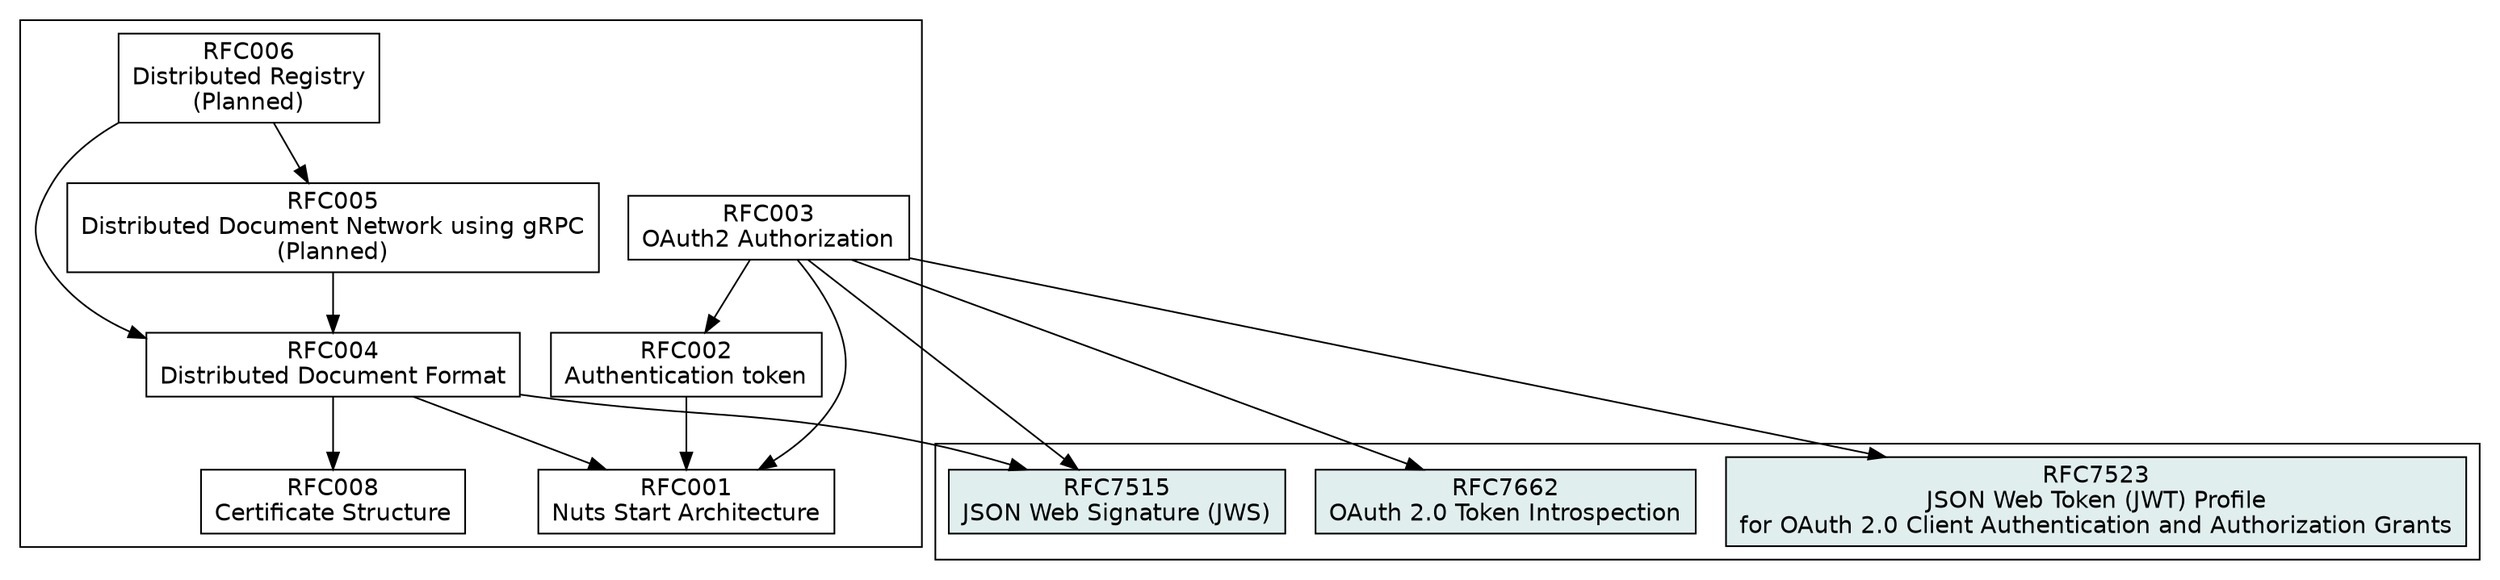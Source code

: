 digraph D {
    graph [fontname = "helvetica"];
    node [fontname = "helvetica",shape=box];
    edge [fontname = "helvetica"];
    root = RFC001;
    overlap = false;

    // Internal RFCs
    subgraph cluster_internal {
        RFC001 [label = "RFC001\nNuts Start Architecture",href = "rfc001-nuts-start-architecture"];
        RFC002 [label = "RFC002\nAuthentication token",href = "rfc002-authentication-token"];
        RFC003 [label = "RFC003\nOAuth2 Authorization",href = "rfc003-oauth2-authorization"];
        RFC004 [label = "RFC004\nDistributed Document Format",href = "rfc004-distributed-document-format"];
        RFC005 [label = "RFC005\nDistributed Document Network using gRPC\n(Planned)",href = "rfc005-distributed-document-network-grpc"];
        RFC006 [label = "RFC006\nDistributed Registry\n(Planned)",href = "rfc006-distributed-registry"];
        RFC008 [label = "RFC008\nCertificate Structure",href = "rfc008-certificate-structure"];
    }

    // External RFCs
    subgraph cluster_external {
        RFC7662_EXT [label = "RFC7662\nOAuth 2.0 Token Introspection", fillcolor=azure2, style=filled, href = "https://tools.ietf.org/html/rfc7662"]
        RFC7523_EXT [label = "RFC7523\nJSON Web Token (JWT) Profile\nfor OAuth 2.0 Client Authentication and Authorization Grants", fillcolor=azure2, style=filled, href = "https://tools.ietf.org/html/rfc7523"]
        RFC7515_EXT [label = "RFC7515\nJSON Web Signature (JWS)", fillcolor=azure2, style=filled, href = "https://tools.ietf.org/html/rfc7515"]
    }

    RFC002 -> RFC001

    RFC003 -> RFC001
    RFC003 -> RFC002
    RFC003 -> RFC7662_EXT
    RFC003 -> RFC7523_EXT
    RFC003 -> RFC7515_EXT

    RFC004 -> RFC001
    RFC004 -> RFC7515_EXT
    RFC004 -> RFC008

    RFC005 -> RFC004

    RFC006 -> RFC004
    RFC006 -> RFC005
}
